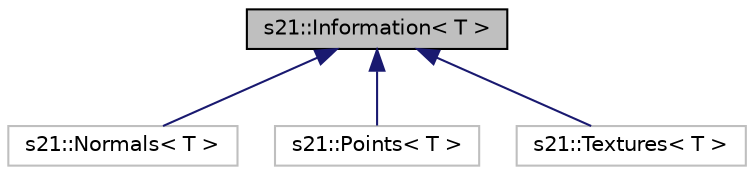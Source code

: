 digraph "s21::Information&lt; T &gt;"
{
 // LATEX_PDF_SIZE
  edge [fontname="Helvetica",fontsize="10",labelfontname="Helvetica",labelfontsize="10"];
  node [fontname="Helvetica",fontsize="10",shape=record];
  Node1 [label="s21::Information\< T \>",height=0.2,width=0.4,color="black", fillcolor="grey75", style="filled", fontcolor="black",tooltip="An abstract class that allows you to eliminate code duplication between the storage with coordinates ..."];
  Node1 -> Node2 [dir="back",color="midnightblue",fontsize="10",style="solid",fontname="Helvetica"];
  Node2 [label="s21::Normals\< T \>",height=0.2,width=0.4,color="grey75", fillcolor="white", style="filled",URL="$classs21_1_1Normals.html",tooltip=" "];
  Node1 -> Node3 [dir="back",color="midnightblue",fontsize="10",style="solid",fontname="Helvetica"];
  Node3 [label="s21::Points\< T \>",height=0.2,width=0.4,color="grey75", fillcolor="white", style="filled",URL="$classs21_1_1Points.html",tooltip=" "];
  Node1 -> Node4 [dir="back",color="midnightblue",fontsize="10",style="solid",fontname="Helvetica"];
  Node4 [label="s21::Textures\< T \>",height=0.2,width=0.4,color="grey75", fillcolor="white", style="filled",URL="$classs21_1_1Textures.html",tooltip=" "];
}
